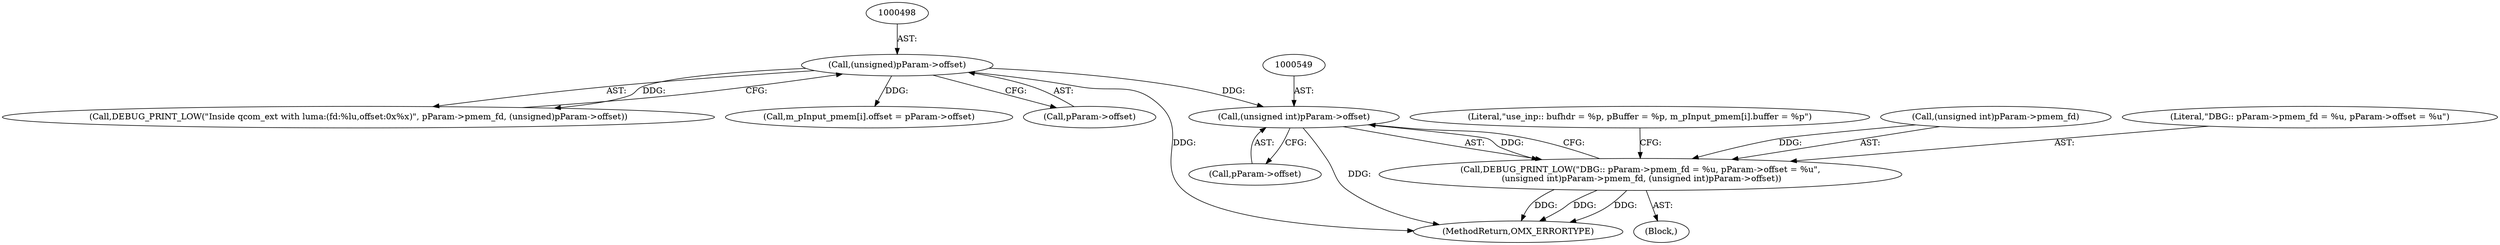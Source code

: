 digraph "0_Android_7558d03e6498e970b761aa44fff6b2c659202d95_1@pointer" {
"1000548" [label="(Call,(unsigned int)pParam->offset)"];
"1000497" [label="(Call,(unsigned)pParam->offset)"];
"1000541" [label="(Call,DEBUG_PRINT_LOW(\"DBG:: pParam->pmem_fd = %u, pParam->offset = %u\",\n (unsigned int)pParam->pmem_fd, (unsigned int)pParam->offset))"];
"1000560" [label="(Literal,\"use_inp:: bufhdr = %p, pBuffer = %p, m_pInput_pmem[i].buffer = %p\")"];
"1000492" [label="(Call,DEBUG_PRINT_LOW(\"Inside qcom_ext with luma:(fd:%lu,offset:0x%x)\", pParam->pmem_fd, (unsigned)pParam->offset))"];
"1000504" [label="(Block,)"];
"1000543" [label="(Call,(unsigned int)pParam->pmem_fd)"];
"1000548" [label="(Call,(unsigned int)pParam->offset)"];
"1000541" [label="(Call,DEBUG_PRINT_LOW(\"DBG:: pParam->pmem_fd = %u, pParam->offset = %u\",\n (unsigned int)pParam->pmem_fd, (unsigned int)pParam->offset))"];
"1000514" [label="(Call,m_pInput_pmem[i].offset = pParam->offset)"];
"1000497" [label="(Call,(unsigned)pParam->offset)"];
"1000499" [label="(Call,pParam->offset)"];
"1000597" [label="(MethodReturn,OMX_ERRORTYPE)"];
"1000542" [label="(Literal,\"DBG:: pParam->pmem_fd = %u, pParam->offset = %u\")"];
"1000550" [label="(Call,pParam->offset)"];
"1000548" -> "1000541"  [label="AST: "];
"1000548" -> "1000550"  [label="CFG: "];
"1000549" -> "1000548"  [label="AST: "];
"1000550" -> "1000548"  [label="AST: "];
"1000541" -> "1000548"  [label="CFG: "];
"1000548" -> "1000597"  [label="DDG: "];
"1000548" -> "1000541"  [label="DDG: "];
"1000497" -> "1000548"  [label="DDG: "];
"1000497" -> "1000492"  [label="AST: "];
"1000497" -> "1000499"  [label="CFG: "];
"1000498" -> "1000497"  [label="AST: "];
"1000499" -> "1000497"  [label="AST: "];
"1000492" -> "1000497"  [label="CFG: "];
"1000497" -> "1000597"  [label="DDG: "];
"1000497" -> "1000492"  [label="DDG: "];
"1000497" -> "1000514"  [label="DDG: "];
"1000541" -> "1000504"  [label="AST: "];
"1000542" -> "1000541"  [label="AST: "];
"1000543" -> "1000541"  [label="AST: "];
"1000560" -> "1000541"  [label="CFG: "];
"1000541" -> "1000597"  [label="DDG: "];
"1000541" -> "1000597"  [label="DDG: "];
"1000541" -> "1000597"  [label="DDG: "];
"1000543" -> "1000541"  [label="DDG: "];
}
